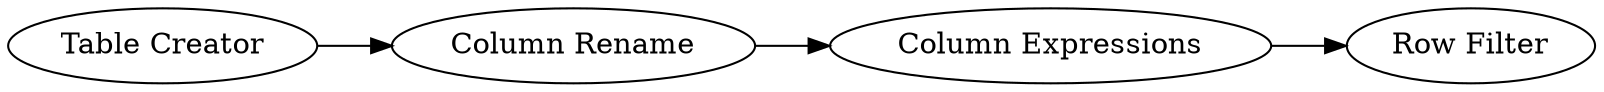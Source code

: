 digraph {
	42 -> 44
	39 -> 42
	38 -> 39
	39 [label="Column Rename"]
	42 [label="Column Expressions"]
	44 [label="Row Filter"]
	38 [label="Table Creator"]
	rankdir=LR
}
